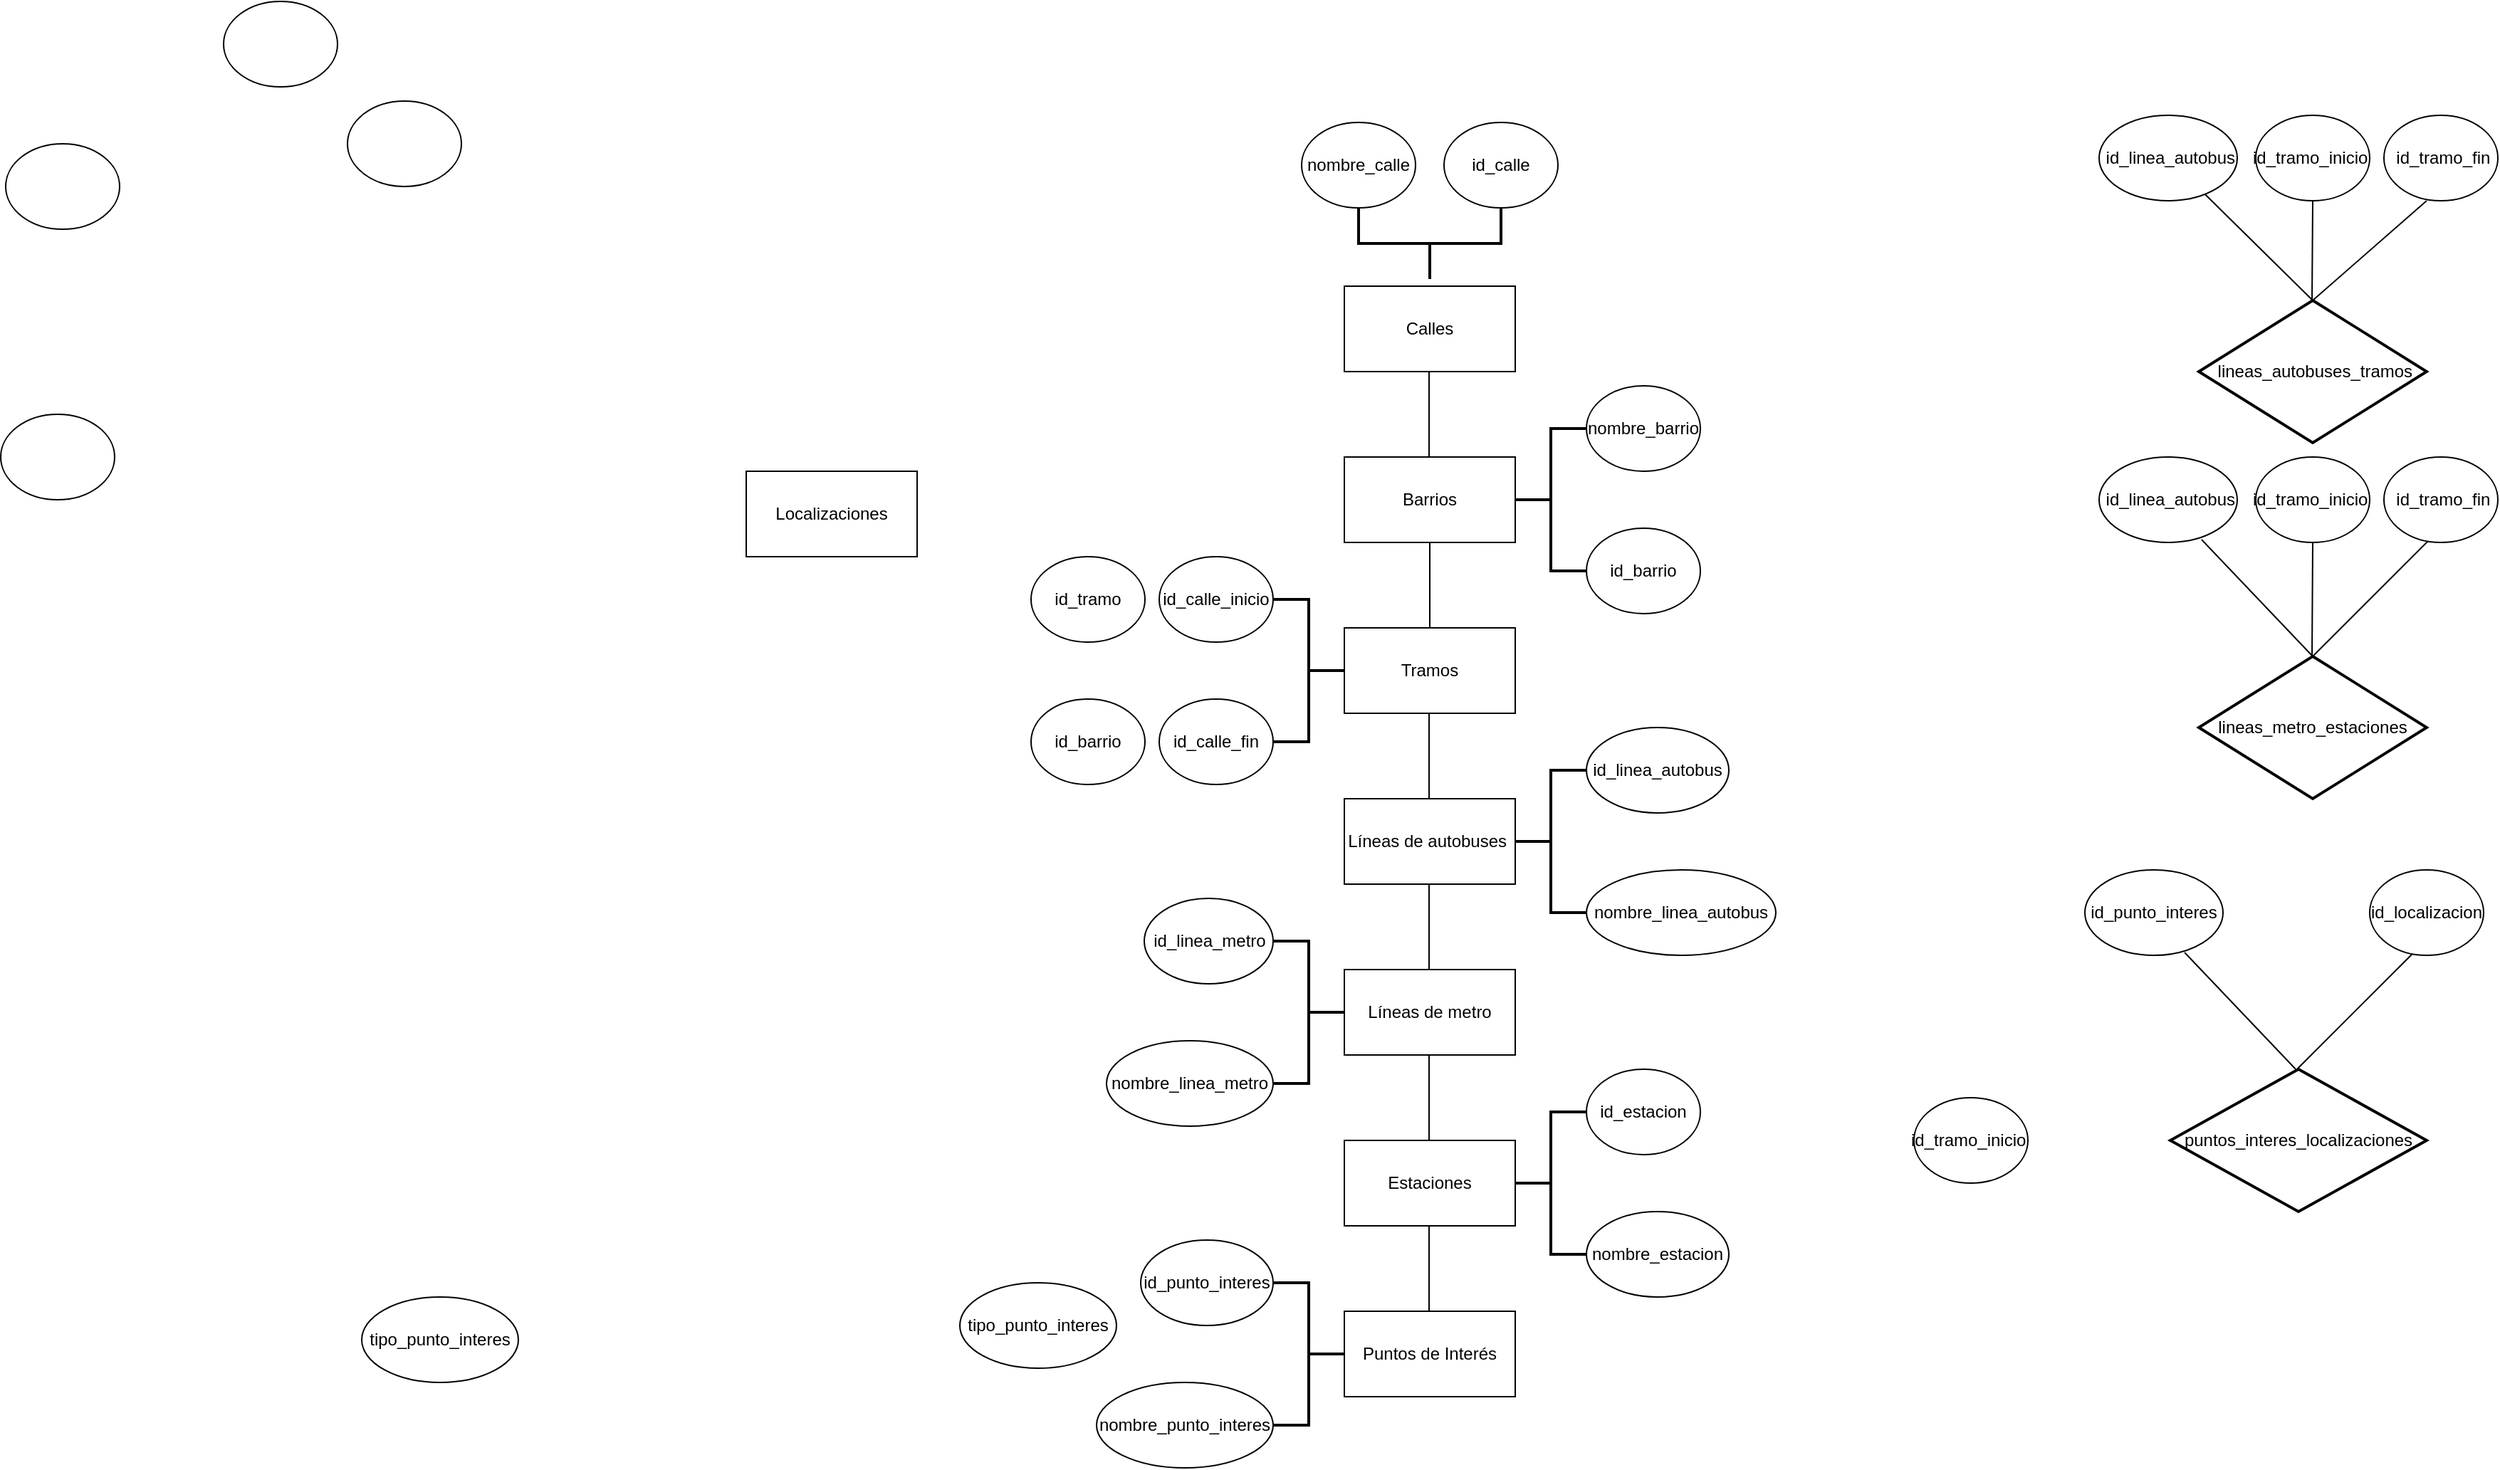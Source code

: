 <mxfile version="22.0.8" type="github">
  <diagram id="C5RBs43oDa-KdzZeNtuy" name="Page-1">
    <mxGraphModel dx="1707" dy="478" grid="1" gridSize="10" guides="1" tooltips="1" connect="1" arrows="1" fold="1" page="1" pageScale="1" pageWidth="827" pageHeight="1169" math="0" shadow="0">
      <root>
        <mxCell id="WIyWlLk6GJQsqaUBKTNV-0" />
        <mxCell id="WIyWlLk6GJQsqaUBKTNV-1" parent="WIyWlLk6GJQsqaUBKTNV-0" />
        <mxCell id="mPyTUqxMGJh4DycX4-v5-0" value="Barrios" style="rounded=0;whiteSpace=wrap;html=1;" vertex="1" parent="WIyWlLk6GJQsqaUBKTNV-1">
          <mxGeometry x="160" y="380" width="120" height="60" as="geometry" />
        </mxCell>
        <mxCell id="mPyTUqxMGJh4DycX4-v5-1" value="Tramos" style="rounded=0;whiteSpace=wrap;html=1;" vertex="1" parent="WIyWlLk6GJQsqaUBKTNV-1">
          <mxGeometry x="160" y="500" width="120" height="60" as="geometry" />
        </mxCell>
        <mxCell id="mPyTUqxMGJh4DycX4-v5-2" value="Calles" style="rounded=0;whiteSpace=wrap;html=1;" vertex="1" parent="WIyWlLk6GJQsqaUBKTNV-1">
          <mxGeometry x="160" y="260" width="120" height="60" as="geometry" />
        </mxCell>
        <mxCell id="mPyTUqxMGJh4DycX4-v5-3" value="Estaciones" style="rounded=0;whiteSpace=wrap;html=1;" vertex="1" parent="WIyWlLk6GJQsqaUBKTNV-1">
          <mxGeometry x="160" y="860" width="120" height="60" as="geometry" />
        </mxCell>
        <mxCell id="mPyTUqxMGJh4DycX4-v5-4" value="Líneas de metro" style="rounded=0;whiteSpace=wrap;html=1;" vertex="1" parent="WIyWlLk6GJQsqaUBKTNV-1">
          <mxGeometry x="160" y="740" width="120" height="60" as="geometry" />
        </mxCell>
        <mxCell id="mPyTUqxMGJh4DycX4-v5-5" value="Puntos de Interés" style="rounded=0;whiteSpace=wrap;html=1;" vertex="1" parent="WIyWlLk6GJQsqaUBKTNV-1">
          <mxGeometry x="160" y="980" width="120" height="60" as="geometry" />
        </mxCell>
        <mxCell id="mPyTUqxMGJh4DycX4-v5-6" value="Líneas de autobuses&amp;nbsp;" style="rounded=0;whiteSpace=wrap;html=1;" vertex="1" parent="WIyWlLk6GJQsqaUBKTNV-1">
          <mxGeometry x="160" y="620" width="120" height="60" as="geometry" />
        </mxCell>
        <mxCell id="mPyTUqxMGJh4DycX4-v5-7" value="" style="endArrow=none;html=1;rounded=0;" edge="1" parent="WIyWlLk6GJQsqaUBKTNV-1" source="mPyTUqxMGJh4DycX4-v5-1">
          <mxGeometry width="50" height="50" relative="1" as="geometry">
            <mxPoint x="220" y="479.289" as="sourcePoint" />
            <mxPoint x="220" y="440" as="targetPoint" />
          </mxGeometry>
        </mxCell>
        <mxCell id="mPyTUqxMGJh4DycX4-v5-8" value="" style="endArrow=none;html=1;rounded=0;" edge="1" parent="WIyWlLk6GJQsqaUBKTNV-1">
          <mxGeometry width="50" height="50" relative="1" as="geometry">
            <mxPoint x="219.5" y="380" as="sourcePoint" />
            <mxPoint x="219.5" y="320" as="targetPoint" />
            <Array as="points">
              <mxPoint x="219.5" y="320" />
            </Array>
          </mxGeometry>
        </mxCell>
        <mxCell id="mPyTUqxMGJh4DycX4-v5-9" value="" style="endArrow=none;html=1;rounded=0;" edge="1" parent="WIyWlLk6GJQsqaUBKTNV-1">
          <mxGeometry width="50" height="50" relative="1" as="geometry">
            <mxPoint x="219.5" y="620" as="sourcePoint" />
            <mxPoint x="219.5" y="560" as="targetPoint" />
          </mxGeometry>
        </mxCell>
        <mxCell id="mPyTUqxMGJh4DycX4-v5-10" value="" style="endArrow=none;html=1;rounded=0;" edge="1" parent="WIyWlLk6GJQsqaUBKTNV-1">
          <mxGeometry width="50" height="50" relative="1" as="geometry">
            <mxPoint x="219.5" y="740" as="sourcePoint" />
            <mxPoint x="219.5" y="680" as="targetPoint" />
          </mxGeometry>
        </mxCell>
        <mxCell id="mPyTUqxMGJh4DycX4-v5-11" value="" style="endArrow=none;html=1;rounded=0;" edge="1" parent="WIyWlLk6GJQsqaUBKTNV-1">
          <mxGeometry width="50" height="50" relative="1" as="geometry">
            <mxPoint x="219.5" y="860" as="sourcePoint" />
            <mxPoint x="219.5" y="800" as="targetPoint" />
          </mxGeometry>
        </mxCell>
        <mxCell id="mPyTUqxMGJh4DycX4-v5-12" value="" style="endArrow=none;html=1;rounded=0;" edge="1" parent="WIyWlLk6GJQsqaUBKTNV-1">
          <mxGeometry width="50" height="50" relative="1" as="geometry">
            <mxPoint x="219.5" y="980" as="sourcePoint" />
            <mxPoint x="219.5" y="920" as="targetPoint" />
          </mxGeometry>
        </mxCell>
        <mxCell id="mPyTUqxMGJh4DycX4-v5-13" value="" style="strokeWidth=2;html=1;shape=mxgraph.flowchart.annotation_2;align=left;labelPosition=right;pointerEvents=1;rotation=-90;" vertex="1" parent="WIyWlLk6GJQsqaUBKTNV-1">
          <mxGeometry x="195" y="180" width="50" height="100" as="geometry" />
        </mxCell>
        <mxCell id="mPyTUqxMGJh4DycX4-v5-14" value="" style="strokeWidth=2;html=1;shape=mxgraph.flowchart.annotation_2;align=left;labelPosition=right;pointerEvents=1;rotation=-180;" vertex="1" parent="WIyWlLk6GJQsqaUBKTNV-1">
          <mxGeometry x="110" y="720" width="50" height="100" as="geometry" />
        </mxCell>
        <mxCell id="mPyTUqxMGJh4DycX4-v5-15" value="" style="strokeWidth=2;html=1;shape=mxgraph.flowchart.annotation_2;align=left;labelPosition=right;pointerEvents=1;" vertex="1" parent="WIyWlLk6GJQsqaUBKTNV-1">
          <mxGeometry x="280" y="600" width="50" height="100" as="geometry" />
        </mxCell>
        <mxCell id="mPyTUqxMGJh4DycX4-v5-16" value="" style="strokeWidth=2;html=1;shape=mxgraph.flowchart.annotation_2;align=left;labelPosition=right;pointerEvents=1;rotation=-180;" vertex="1" parent="WIyWlLk6GJQsqaUBKTNV-1">
          <mxGeometry x="110" y="480" width="50" height="100" as="geometry" />
        </mxCell>
        <mxCell id="mPyTUqxMGJh4DycX4-v5-17" value="" style="strokeWidth=2;html=1;shape=mxgraph.flowchart.annotation_2;align=left;labelPosition=right;pointerEvents=1;" vertex="1" parent="WIyWlLk6GJQsqaUBKTNV-1">
          <mxGeometry x="280" y="360" width="50" height="100" as="geometry" />
        </mxCell>
        <mxCell id="mPyTUqxMGJh4DycX4-v5-18" value="" style="strokeWidth=2;html=1;shape=mxgraph.flowchart.annotation_2;align=left;labelPosition=right;pointerEvents=1;" vertex="1" parent="WIyWlLk6GJQsqaUBKTNV-1">
          <mxGeometry x="280" y="840" width="50" height="100" as="geometry" />
        </mxCell>
        <mxCell id="mPyTUqxMGJh4DycX4-v5-19" value="" style="strokeWidth=2;html=1;shape=mxgraph.flowchart.annotation_2;align=left;labelPosition=right;pointerEvents=1;rotation=-180;" vertex="1" parent="WIyWlLk6GJQsqaUBKTNV-1">
          <mxGeometry x="110" y="960" width="50" height="100" as="geometry" />
        </mxCell>
        <mxCell id="mPyTUqxMGJh4DycX4-v5-23" value="&amp;nbsp;lineas_autobuses_tramos" style="strokeWidth=2;html=1;shape=mxgraph.flowchart.decision;whiteSpace=wrap;" vertex="1" parent="WIyWlLk6GJQsqaUBKTNV-1">
          <mxGeometry x="760" y="270" width="160" height="100" as="geometry" />
        </mxCell>
        <mxCell id="mPyTUqxMGJh4DycX4-v5-24" value="lineas_metro_estaciones" style="strokeWidth=2;html=1;shape=mxgraph.flowchart.decision;whiteSpace=wrap;" vertex="1" parent="WIyWlLk6GJQsqaUBKTNV-1">
          <mxGeometry x="760" y="520" width="160" height="100" as="geometry" />
        </mxCell>
        <mxCell id="mPyTUqxMGJh4DycX4-v5-28" value="nombre_calle" style="ellipse;whiteSpace=wrap;html=1;" vertex="1" parent="WIyWlLk6GJQsqaUBKTNV-1">
          <mxGeometry x="130" y="145" width="80" height="60" as="geometry" />
        </mxCell>
        <mxCell id="mPyTUqxMGJh4DycX4-v5-29" value="id_calle" style="ellipse;whiteSpace=wrap;html=1;" vertex="1" parent="WIyWlLk6GJQsqaUBKTNV-1">
          <mxGeometry x="230" y="145" width="80" height="60" as="geometry" />
        </mxCell>
        <mxCell id="mPyTUqxMGJh4DycX4-v5-32" value="id_calle_inicio" style="ellipse;whiteSpace=wrap;html=1;" vertex="1" parent="WIyWlLk6GJQsqaUBKTNV-1">
          <mxGeometry x="30" y="450" width="80" height="60" as="geometry" />
        </mxCell>
        <mxCell id="mPyTUqxMGJh4DycX4-v5-33" value="id_punto_interes" style="ellipse;whiteSpace=wrap;html=1;" vertex="1" parent="WIyWlLk6GJQsqaUBKTNV-1">
          <mxGeometry x="17" y="930" width="93" height="60" as="geometry" />
        </mxCell>
        <mxCell id="mPyTUqxMGJh4DycX4-v5-34" value="" style="ellipse;whiteSpace=wrap;html=1;" vertex="1" parent="WIyWlLk6GJQsqaUBKTNV-1">
          <mxGeometry x="-540" y="130" width="80" height="60" as="geometry" />
        </mxCell>
        <mxCell id="mPyTUqxMGJh4DycX4-v5-35" value="id_linea_autobus" style="ellipse;whiteSpace=wrap;html=1;" vertex="1" parent="WIyWlLk6GJQsqaUBKTNV-1">
          <mxGeometry x="330" y="570" width="100" height="60" as="geometry" />
        </mxCell>
        <mxCell id="mPyTUqxMGJh4DycX4-v5-36" value="" style="ellipse;whiteSpace=wrap;html=1;" vertex="1" parent="WIyWlLk6GJQsqaUBKTNV-1">
          <mxGeometry x="-627" y="60" width="80" height="60" as="geometry" />
        </mxCell>
        <mxCell id="mPyTUqxMGJh4DycX4-v5-37" value="nombre_punto_interes" style="ellipse;whiteSpace=wrap;html=1;" vertex="1" parent="WIyWlLk6GJQsqaUBKTNV-1">
          <mxGeometry x="-14" y="1030" width="124" height="60" as="geometry" />
        </mxCell>
        <mxCell id="mPyTUqxMGJh4DycX4-v5-38" value="id_calle_fin" style="ellipse;whiteSpace=wrap;html=1;" vertex="1" parent="WIyWlLk6GJQsqaUBKTNV-1">
          <mxGeometry x="30" y="550" width="80" height="60" as="geometry" />
        </mxCell>
        <mxCell id="mPyTUqxMGJh4DycX4-v5-39" value="" style="ellipse;whiteSpace=wrap;html=1;" vertex="1" parent="WIyWlLk6GJQsqaUBKTNV-1">
          <mxGeometry x="-780" y="160" width="80" height="60" as="geometry" />
        </mxCell>
        <mxCell id="mPyTUqxMGJh4DycX4-v5-40" value="nombre_linea_metro" style="ellipse;whiteSpace=wrap;html=1;" vertex="1" parent="WIyWlLk6GJQsqaUBKTNV-1">
          <mxGeometry x="-7" y="790" width="117" height="60" as="geometry" />
        </mxCell>
        <mxCell id="mPyTUqxMGJh4DycX4-v5-41" value="tipo_punto_interes" style="ellipse;whiteSpace=wrap;html=1;" vertex="1" parent="WIyWlLk6GJQsqaUBKTNV-1">
          <mxGeometry x="-110" y="960" width="110" height="60" as="geometry" />
        </mxCell>
        <mxCell id="mPyTUqxMGJh4DycX4-v5-42" value="nombre_linea_autobus" style="ellipse;whiteSpace=wrap;html=1;" vertex="1" parent="WIyWlLk6GJQsqaUBKTNV-1">
          <mxGeometry x="330" y="670" width="133" height="60" as="geometry" />
        </mxCell>
        <mxCell id="mPyTUqxMGJh4DycX4-v5-43" value="" style="ellipse;whiteSpace=wrap;html=1;" vertex="1" parent="WIyWlLk6GJQsqaUBKTNV-1">
          <mxGeometry x="-783.5" y="350" width="80" height="60" as="geometry" />
        </mxCell>
        <mxCell id="mPyTUqxMGJh4DycX4-v5-44" value="id_linea_metro" style="ellipse;whiteSpace=wrap;html=1;" vertex="1" parent="WIyWlLk6GJQsqaUBKTNV-1">
          <mxGeometry x="19.5" y="690" width="90.5" height="60" as="geometry" />
        </mxCell>
        <mxCell id="mPyTUqxMGJh4DycX4-v5-45" value="nombre_estacion" style="ellipse;whiteSpace=wrap;html=1;" vertex="1" parent="WIyWlLk6GJQsqaUBKTNV-1">
          <mxGeometry x="330" y="910" width="100" height="60" as="geometry" />
        </mxCell>
        <mxCell id="mPyTUqxMGJh4DycX4-v5-46" value="id_estacion" style="ellipse;whiteSpace=wrap;html=1;" vertex="1" parent="WIyWlLk6GJQsqaUBKTNV-1">
          <mxGeometry x="330" y="810" width="80" height="60" as="geometry" />
        </mxCell>
        <mxCell id="mPyTUqxMGJh4DycX4-v5-47" value="id_barrio" style="ellipse;whiteSpace=wrap;html=1;" vertex="1" parent="WIyWlLk6GJQsqaUBKTNV-1">
          <mxGeometry x="330" y="430" width="80" height="60" as="geometry" />
        </mxCell>
        <mxCell id="mPyTUqxMGJh4DycX4-v5-48" value="id_barrio" style="ellipse;whiteSpace=wrap;html=1;" vertex="1" parent="WIyWlLk6GJQsqaUBKTNV-1">
          <mxGeometry x="-60" y="550" width="80" height="60" as="geometry" />
        </mxCell>
        <mxCell id="mPyTUqxMGJh4DycX4-v5-49" value="id_tramo" style="ellipse;whiteSpace=wrap;html=1;" vertex="1" parent="WIyWlLk6GJQsqaUBKTNV-1">
          <mxGeometry x="-60" y="450" width="80" height="60" as="geometry" />
        </mxCell>
        <mxCell id="mPyTUqxMGJh4DycX4-v5-50" value="nombre_barrio" style="ellipse;whiteSpace=wrap;html=1;" vertex="1" parent="WIyWlLk6GJQsqaUBKTNV-1">
          <mxGeometry x="330" y="330" width="80" height="60" as="geometry" />
        </mxCell>
        <mxCell id="mPyTUqxMGJh4DycX4-v5-51" value="tipo_punto_interes" style="ellipse;whiteSpace=wrap;html=1;" vertex="1" parent="WIyWlLk6GJQsqaUBKTNV-1">
          <mxGeometry x="-530" y="970" width="110" height="60" as="geometry" />
        </mxCell>
        <mxCell id="mPyTUqxMGJh4DycX4-v5-52" value="Localizaciones" style="rounded=0;whiteSpace=wrap;html=1;" vertex="1" parent="WIyWlLk6GJQsqaUBKTNV-1">
          <mxGeometry x="-260" y="390" width="120" height="60" as="geometry" />
        </mxCell>
        <mxCell id="mPyTUqxMGJh4DycX4-v5-53" value="id_tramo_inicio&amp;nbsp;" style="ellipse;whiteSpace=wrap;html=1;" vertex="1" parent="WIyWlLk6GJQsqaUBKTNV-1">
          <mxGeometry x="800" y="140" width="80" height="60" as="geometry" />
        </mxCell>
        <mxCell id="mPyTUqxMGJh4DycX4-v5-54" value="&amp;nbsp;id_tramo_fin" style="ellipse;whiteSpace=wrap;html=1;" vertex="1" parent="WIyWlLk6GJQsqaUBKTNV-1">
          <mxGeometry x="890" y="140" width="80" height="60" as="geometry" />
        </mxCell>
        <mxCell id="mPyTUqxMGJh4DycX4-v5-55" value="&amp;nbsp;id_linea_autobus" style="ellipse;whiteSpace=wrap;html=1;" vertex="1" parent="WIyWlLk6GJQsqaUBKTNV-1">
          <mxGeometry x="690" y="140" width="97" height="60" as="geometry" />
        </mxCell>
        <mxCell id="mPyTUqxMGJh4DycX4-v5-56" value="" style="endArrow=none;html=1;rounded=0;" edge="1" parent="WIyWlLk6GJQsqaUBKTNV-1">
          <mxGeometry width="50" height="50" relative="1" as="geometry">
            <mxPoint x="839.5" y="270" as="sourcePoint" />
            <mxPoint x="840" y="200" as="targetPoint" />
          </mxGeometry>
        </mxCell>
        <mxCell id="mPyTUqxMGJh4DycX4-v5-57" value="" style="endArrow=none;html=1;rounded=0;" edge="1" parent="WIyWlLk6GJQsqaUBKTNV-1">
          <mxGeometry width="50" height="50" relative="1" as="geometry">
            <mxPoint x="840" y="270" as="sourcePoint" />
            <mxPoint x="920" y="200" as="targetPoint" />
          </mxGeometry>
        </mxCell>
        <mxCell id="mPyTUqxMGJh4DycX4-v5-58" value="" style="endArrow=none;html=1;rounded=0;" edge="1" parent="WIyWlLk6GJQsqaUBKTNV-1" source="mPyTUqxMGJh4DycX4-v5-55">
          <mxGeometry width="50" height="50" relative="1" as="geometry">
            <mxPoint x="780" y="240" as="sourcePoint" />
            <mxPoint x="840" y="270" as="targetPoint" />
          </mxGeometry>
        </mxCell>
        <mxCell id="mPyTUqxMGJh4DycX4-v5-60" value="" style="endArrow=none;html=1;rounded=0;entryX=0.5;entryY=1;entryDx=0;entryDy=0;" edge="1" parent="WIyWlLk6GJQsqaUBKTNV-1" target="mPyTUqxMGJh4DycX4-v5-65">
          <mxGeometry width="50" height="50" relative="1" as="geometry">
            <mxPoint x="839.5" y="520" as="sourcePoint" />
            <mxPoint x="840" y="450" as="targetPoint" />
          </mxGeometry>
        </mxCell>
        <mxCell id="mPyTUqxMGJh4DycX4-v5-62" value="" style="endArrow=none;html=1;rounded=0;entryX=0.388;entryY=0.983;entryDx=0;entryDy=0;entryPerimeter=0;" edge="1" parent="WIyWlLk6GJQsqaUBKTNV-1" target="mPyTUqxMGJh4DycX4-v5-67">
          <mxGeometry width="50" height="50" relative="1" as="geometry">
            <mxPoint x="840" y="520" as="sourcePoint" />
            <mxPoint x="920" y="450" as="targetPoint" />
          </mxGeometry>
        </mxCell>
        <mxCell id="mPyTUqxMGJh4DycX4-v5-64" value="" style="endArrow=none;html=1;rounded=0;exitX=0.742;exitY=0.967;exitDx=0;exitDy=0;exitPerimeter=0;" edge="1" parent="WIyWlLk6GJQsqaUBKTNV-1" source="mPyTUqxMGJh4DycX4-v5-68">
          <mxGeometry width="50" height="50" relative="1" as="geometry">
            <mxPoint x="764" y="445" as="sourcePoint" />
            <mxPoint x="840" y="520" as="targetPoint" />
          </mxGeometry>
        </mxCell>
        <mxCell id="mPyTUqxMGJh4DycX4-v5-65" value="id_tramo_inicio&amp;nbsp;" style="ellipse;whiteSpace=wrap;html=1;" vertex="1" parent="WIyWlLk6GJQsqaUBKTNV-1">
          <mxGeometry x="800" y="380" width="80" height="60" as="geometry" />
        </mxCell>
        <mxCell id="mPyTUqxMGJh4DycX4-v5-66" value="id_tramo_inicio&amp;nbsp;" style="ellipse;whiteSpace=wrap;html=1;" vertex="1" parent="WIyWlLk6GJQsqaUBKTNV-1">
          <mxGeometry x="560" y="830" width="80" height="60" as="geometry" />
        </mxCell>
        <mxCell id="mPyTUqxMGJh4DycX4-v5-67" value="&amp;nbsp;id_tramo_fin" style="ellipse;whiteSpace=wrap;html=1;" vertex="1" parent="WIyWlLk6GJQsqaUBKTNV-1">
          <mxGeometry x="890" y="380" width="80" height="60" as="geometry" />
        </mxCell>
        <mxCell id="mPyTUqxMGJh4DycX4-v5-68" value="&amp;nbsp;id_linea_autobus" style="ellipse;whiteSpace=wrap;html=1;" vertex="1" parent="WIyWlLk6GJQsqaUBKTNV-1">
          <mxGeometry x="690" y="380" width="97" height="60" as="geometry" />
        </mxCell>
        <mxCell id="mPyTUqxMGJh4DycX4-v5-69" value="puntos_interes_localizaciones" style="strokeWidth=2;html=1;shape=mxgraph.flowchart.decision;whiteSpace=wrap;" vertex="1" parent="WIyWlLk6GJQsqaUBKTNV-1">
          <mxGeometry x="740" y="810" width="180" height="100" as="geometry" />
        </mxCell>
        <mxCell id="mPyTUqxMGJh4DycX4-v5-70" value="" style="endArrow=none;html=1;rounded=0;entryX=0.388;entryY=0.983;entryDx=0;entryDy=0;entryPerimeter=0;" edge="1" parent="WIyWlLk6GJQsqaUBKTNV-1">
          <mxGeometry width="50" height="50" relative="1" as="geometry">
            <mxPoint x="828.96" y="810" as="sourcePoint" />
            <mxPoint x="909.96" y="729" as="targetPoint" />
          </mxGeometry>
        </mxCell>
        <mxCell id="mPyTUqxMGJh4DycX4-v5-72" value="" style="endArrow=none;html=1;rounded=0;exitX=0.742;exitY=0.967;exitDx=0;exitDy=0;exitPerimeter=0;" edge="1" parent="WIyWlLk6GJQsqaUBKTNV-1">
          <mxGeometry width="50" height="50" relative="1" as="geometry">
            <mxPoint x="750.03" y="728" as="sourcePoint" />
            <mxPoint x="828.03" y="810" as="targetPoint" />
          </mxGeometry>
        </mxCell>
        <mxCell id="mPyTUqxMGJh4DycX4-v5-73" value="id_punto_interes" style="ellipse;whiteSpace=wrap;html=1;" vertex="1" parent="WIyWlLk6GJQsqaUBKTNV-1">
          <mxGeometry x="680" y="670" width="97" height="60" as="geometry" />
        </mxCell>
        <mxCell id="mPyTUqxMGJh4DycX4-v5-74" value="id_localizacion" style="ellipse;whiteSpace=wrap;html=1;" vertex="1" parent="WIyWlLk6GJQsqaUBKTNV-1">
          <mxGeometry x="880" y="670" width="80" height="60" as="geometry" />
        </mxCell>
      </root>
    </mxGraphModel>
  </diagram>
</mxfile>
